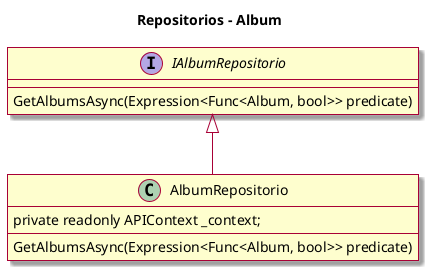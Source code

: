 @startuml presentacion
skin rose
skinparam linetype polyline

title Repositorios - Album

interface i as "IAlbumRepositorio"{
    GetAlbumsAsync(Expression<Func<Album, bool>> predicate)
}

class c as "AlbumRepositorio"{
    private readonly APIContext _context;
    GetAlbumsAsync(Expression<Func<Album, bool>> predicate)
}


i <|-- c
@enduml